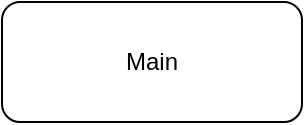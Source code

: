 <mxfile version="24.8.6">
  <diagram name="Page-1" id="gwXJ0l1b7PaEQWz99WqO">
    <mxGraphModel dx="794" dy="454" grid="1" gridSize="10" guides="1" tooltips="1" connect="1" arrows="1" fold="1" page="1" pageScale="1" pageWidth="850" pageHeight="1100" math="0" shadow="0">
      <root>
        <mxCell id="0" />
        <mxCell id="1" parent="0" />
        <mxCell id="Xa0ZEDu9-_hLMbbizSmA-2" value="Main" style="rounded=1;whiteSpace=wrap;html=1;" vertex="1" parent="1">
          <mxGeometry x="310" y="20" width="150" height="60" as="geometry" />
        </mxCell>
      </root>
    </mxGraphModel>
  </diagram>
</mxfile>
